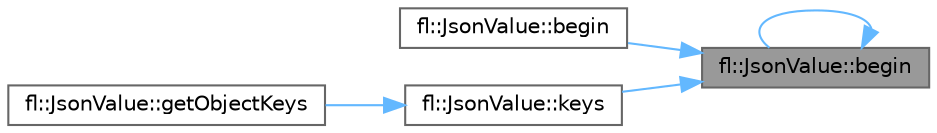 digraph "fl::JsonValue::begin"
{
 // INTERACTIVE_SVG=YES
 // LATEX_PDF_SIZE
  bgcolor="transparent";
  edge [fontname=Helvetica,fontsize=10,labelfontname=Helvetica,labelfontsize=10];
  node [fontname=Helvetica,fontsize=10,shape=box,height=0.2,width=0.4];
  rankdir="RL";
  Node1 [id="Node000001",label="fl::JsonValue::begin",height=0.2,width=0.4,color="gray40", fillcolor="grey60", style="filled", fontcolor="black",tooltip=" "];
  Node1 -> Node1 [id="edge1_Node000001_Node000001",dir="back",color="steelblue1",style="solid",tooltip=" "];
  Node1 -> Node2 [id="edge2_Node000001_Node000002",dir="back",color="steelblue1",style="solid",tooltip=" "];
  Node2 [id="Node000002",label="fl::JsonValue::begin",height=0.2,width=0.4,color="grey40", fillcolor="white", style="filled",URL="$da/dd6/structfl_1_1_json_value_a566686138776ebdea42f4ff95adeac53.html#a566686138776ebdea42f4ff95adeac53",tooltip=" "];
  Node1 -> Node3 [id="edge3_Node000001_Node000003",dir="back",color="steelblue1",style="solid",tooltip=" "];
  Node3 [id="Node000003",label="fl::JsonValue::keys",height=0.2,width=0.4,color="grey40", fillcolor="white", style="filled",URL="$da/dd6/structfl_1_1_json_value_a95de594b78f1e8d384d04861e5923636.html#a95de594b78f1e8d384d04861e5923636",tooltip=" "];
  Node3 -> Node4 [id="edge4_Node000003_Node000004",dir="back",color="steelblue1",style="solid",tooltip=" "];
  Node4 [id="Node000004",label="fl::JsonValue::getObjectKeys",height=0.2,width=0.4,color="grey40", fillcolor="white", style="filled",URL="$da/dd6/structfl_1_1_json_value_a8755bd5fbfc1976615c3c08ddd1b423e.html#a8755bd5fbfc1976615c3c08ddd1b423e",tooltip=" "];
}
